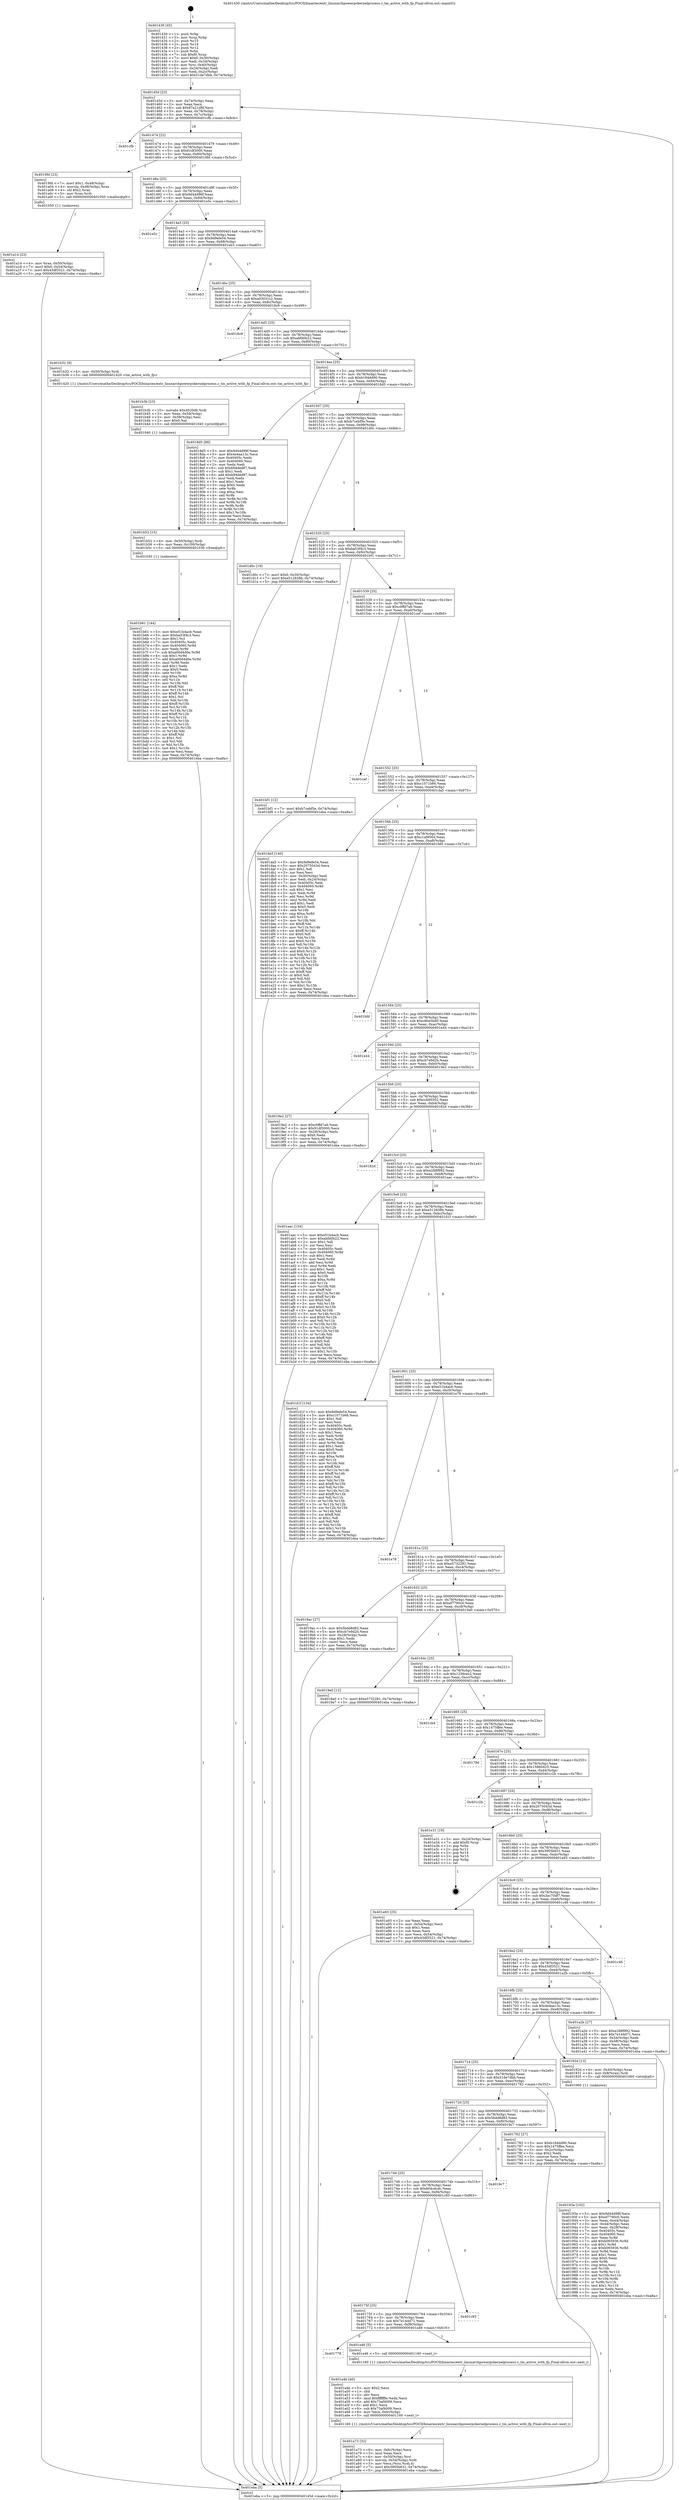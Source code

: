 digraph "0x401430" {
  label = "0x401430 (/mnt/c/Users/mathe/Desktop/tcc/POCII/binaries/extr_linuxarchpowerpckernelprocess.c_tm_active_with_fp_Final-ollvm.out::main(0))"
  labelloc = "t"
  node[shape=record]

  Entry [label="",width=0.3,height=0.3,shape=circle,fillcolor=black,style=filled]
  "0x40145d" [label="{
     0x40145d [23]\l
     | [instrs]\l
     &nbsp;&nbsp;0x40145d \<+3\>: mov -0x74(%rbp),%eax\l
     &nbsp;&nbsp;0x401460 \<+2\>: mov %eax,%ecx\l
     &nbsp;&nbsp;0x401462 \<+6\>: sub $0x87a21d8f,%ecx\l
     &nbsp;&nbsp;0x401468 \<+3\>: mov %eax,-0x78(%rbp)\l
     &nbsp;&nbsp;0x40146b \<+3\>: mov %ecx,-0x7c(%rbp)\l
     &nbsp;&nbsp;0x40146e \<+6\>: je 0000000000401cfb \<main+0x8cb\>\l
  }"]
  "0x401cfb" [label="{
     0x401cfb\l
  }", style=dashed]
  "0x401474" [label="{
     0x401474 [22]\l
     | [instrs]\l
     &nbsp;&nbsp;0x401474 \<+5\>: jmp 0000000000401479 \<main+0x49\>\l
     &nbsp;&nbsp;0x401479 \<+3\>: mov -0x78(%rbp),%eax\l
     &nbsp;&nbsp;0x40147c \<+5\>: sub $0x91df3000,%eax\l
     &nbsp;&nbsp;0x401481 \<+3\>: mov %eax,-0x80(%rbp)\l
     &nbsp;&nbsp;0x401484 \<+6\>: je 00000000004019fd \<main+0x5cd\>\l
  }"]
  Exit [label="",width=0.3,height=0.3,shape=circle,fillcolor=black,style=filled,peripheries=2]
  "0x4019fd" [label="{
     0x4019fd [23]\l
     | [instrs]\l
     &nbsp;&nbsp;0x4019fd \<+7\>: movl $0x1,-0x48(%rbp)\l
     &nbsp;&nbsp;0x401a04 \<+4\>: movslq -0x48(%rbp),%rax\l
     &nbsp;&nbsp;0x401a08 \<+4\>: shl $0x2,%rax\l
     &nbsp;&nbsp;0x401a0c \<+3\>: mov %rax,%rdi\l
     &nbsp;&nbsp;0x401a0f \<+5\>: call 0000000000401050 \<malloc@plt\>\l
     | [calls]\l
     &nbsp;&nbsp;0x401050 \{1\} (unknown)\l
  }"]
  "0x40148a" [label="{
     0x40148a [25]\l
     | [instrs]\l
     &nbsp;&nbsp;0x40148a \<+5\>: jmp 000000000040148f \<main+0x5f\>\l
     &nbsp;&nbsp;0x40148f \<+3\>: mov -0x78(%rbp),%eax\l
     &nbsp;&nbsp;0x401492 \<+5\>: sub $0x9d44d98f,%eax\l
     &nbsp;&nbsp;0x401497 \<+6\>: mov %eax,-0x84(%rbp)\l
     &nbsp;&nbsp;0x40149d \<+6\>: je 0000000000401e5c \<main+0xa2c\>\l
  }"]
  "0x401b61" [label="{
     0x401b61 [144]\l
     | [instrs]\l
     &nbsp;&nbsp;0x401b61 \<+5\>: mov $0xe51b4acb,%eax\l
     &nbsp;&nbsp;0x401b66 \<+5\>: mov $0xba53f4c3,%esi\l
     &nbsp;&nbsp;0x401b6b \<+2\>: mov $0x1,%cl\l
     &nbsp;&nbsp;0x401b6d \<+7\>: mov 0x40405c,%edx\l
     &nbsp;&nbsp;0x401b74 \<+8\>: mov 0x404060,%r8d\l
     &nbsp;&nbsp;0x401b7c \<+3\>: mov %edx,%r9d\l
     &nbsp;&nbsp;0x401b7f \<+7\>: sub $0xa00d4d0e,%r9d\l
     &nbsp;&nbsp;0x401b86 \<+4\>: sub $0x1,%r9d\l
     &nbsp;&nbsp;0x401b8a \<+7\>: add $0xa00d4d0e,%r9d\l
     &nbsp;&nbsp;0x401b91 \<+4\>: imul %r9d,%edx\l
     &nbsp;&nbsp;0x401b95 \<+3\>: and $0x1,%edx\l
     &nbsp;&nbsp;0x401b98 \<+3\>: cmp $0x0,%edx\l
     &nbsp;&nbsp;0x401b9b \<+4\>: sete %r10b\l
     &nbsp;&nbsp;0x401b9f \<+4\>: cmp $0xa,%r8d\l
     &nbsp;&nbsp;0x401ba3 \<+4\>: setl %r11b\l
     &nbsp;&nbsp;0x401ba7 \<+3\>: mov %r10b,%bl\l
     &nbsp;&nbsp;0x401baa \<+3\>: xor $0xff,%bl\l
     &nbsp;&nbsp;0x401bad \<+3\>: mov %r11b,%r14b\l
     &nbsp;&nbsp;0x401bb0 \<+4\>: xor $0xff,%r14b\l
     &nbsp;&nbsp;0x401bb4 \<+3\>: xor $0x1,%cl\l
     &nbsp;&nbsp;0x401bb7 \<+3\>: mov %bl,%r15b\l
     &nbsp;&nbsp;0x401bba \<+4\>: and $0xff,%r15b\l
     &nbsp;&nbsp;0x401bbe \<+3\>: and %cl,%r10b\l
     &nbsp;&nbsp;0x401bc1 \<+3\>: mov %r14b,%r12b\l
     &nbsp;&nbsp;0x401bc4 \<+4\>: and $0xff,%r12b\l
     &nbsp;&nbsp;0x401bc8 \<+3\>: and %cl,%r11b\l
     &nbsp;&nbsp;0x401bcb \<+3\>: or %r10b,%r15b\l
     &nbsp;&nbsp;0x401bce \<+3\>: or %r11b,%r12b\l
     &nbsp;&nbsp;0x401bd1 \<+3\>: xor %r12b,%r15b\l
     &nbsp;&nbsp;0x401bd4 \<+3\>: or %r14b,%bl\l
     &nbsp;&nbsp;0x401bd7 \<+3\>: xor $0xff,%bl\l
     &nbsp;&nbsp;0x401bda \<+3\>: or $0x1,%cl\l
     &nbsp;&nbsp;0x401bdd \<+2\>: and %cl,%bl\l
     &nbsp;&nbsp;0x401bdf \<+3\>: or %bl,%r15b\l
     &nbsp;&nbsp;0x401be2 \<+4\>: test $0x1,%r15b\l
     &nbsp;&nbsp;0x401be6 \<+3\>: cmovne %esi,%eax\l
     &nbsp;&nbsp;0x401be9 \<+3\>: mov %eax,-0x74(%rbp)\l
     &nbsp;&nbsp;0x401bec \<+5\>: jmp 0000000000401eba \<main+0xa8a\>\l
  }"]
  "0x401e5c" [label="{
     0x401e5c\l
  }", style=dashed]
  "0x4014a3" [label="{
     0x4014a3 [25]\l
     | [instrs]\l
     &nbsp;&nbsp;0x4014a3 \<+5\>: jmp 00000000004014a8 \<main+0x78\>\l
     &nbsp;&nbsp;0x4014a8 \<+3\>: mov -0x78(%rbp),%eax\l
     &nbsp;&nbsp;0x4014ab \<+5\>: sub $0x9d9efe54,%eax\l
     &nbsp;&nbsp;0x4014b0 \<+6\>: mov %eax,-0x88(%rbp)\l
     &nbsp;&nbsp;0x4014b6 \<+6\>: je 0000000000401eb3 \<main+0xa83\>\l
  }"]
  "0x401b52" [label="{
     0x401b52 [15]\l
     | [instrs]\l
     &nbsp;&nbsp;0x401b52 \<+4\>: mov -0x50(%rbp),%rdi\l
     &nbsp;&nbsp;0x401b56 \<+6\>: mov %eax,-0x100(%rbp)\l
     &nbsp;&nbsp;0x401b5c \<+5\>: call 0000000000401030 \<free@plt\>\l
     | [calls]\l
     &nbsp;&nbsp;0x401030 \{1\} (unknown)\l
  }"]
  "0x401eb3" [label="{
     0x401eb3\l
  }", style=dashed]
  "0x4014bc" [label="{
     0x4014bc [25]\l
     | [instrs]\l
     &nbsp;&nbsp;0x4014bc \<+5\>: jmp 00000000004014c1 \<main+0x91\>\l
     &nbsp;&nbsp;0x4014c1 \<+3\>: mov -0x78(%rbp),%eax\l
     &nbsp;&nbsp;0x4014c4 \<+5\>: sub $0xa03031c2,%eax\l
     &nbsp;&nbsp;0x4014c9 \<+6\>: mov %eax,-0x8c(%rbp)\l
     &nbsp;&nbsp;0x4014cf \<+6\>: je 00000000004018c9 \<main+0x499\>\l
  }"]
  "0x401b3b" [label="{
     0x401b3b [23]\l
     | [instrs]\l
     &nbsp;&nbsp;0x401b3b \<+10\>: movabs $0x4020d6,%rdi\l
     &nbsp;&nbsp;0x401b45 \<+3\>: mov %eax,-0x58(%rbp)\l
     &nbsp;&nbsp;0x401b48 \<+3\>: mov -0x58(%rbp),%esi\l
     &nbsp;&nbsp;0x401b4b \<+2\>: mov $0x0,%al\l
     &nbsp;&nbsp;0x401b4d \<+5\>: call 0000000000401040 \<printf@plt\>\l
     | [calls]\l
     &nbsp;&nbsp;0x401040 \{1\} (unknown)\l
  }"]
  "0x4018c9" [label="{
     0x4018c9\l
  }", style=dashed]
  "0x4014d5" [label="{
     0x4014d5 [25]\l
     | [instrs]\l
     &nbsp;&nbsp;0x4014d5 \<+5\>: jmp 00000000004014da \<main+0xaa\>\l
     &nbsp;&nbsp;0x4014da \<+3\>: mov -0x78(%rbp),%eax\l
     &nbsp;&nbsp;0x4014dd \<+5\>: sub $0xabfd0b22,%eax\l
     &nbsp;&nbsp;0x4014e2 \<+6\>: mov %eax,-0x90(%rbp)\l
     &nbsp;&nbsp;0x4014e8 \<+6\>: je 0000000000401b32 \<main+0x702\>\l
  }"]
  "0x401a73" [label="{
     0x401a73 [32]\l
     | [instrs]\l
     &nbsp;&nbsp;0x401a73 \<+6\>: mov -0xfc(%rbp),%ecx\l
     &nbsp;&nbsp;0x401a79 \<+3\>: imul %eax,%ecx\l
     &nbsp;&nbsp;0x401a7c \<+4\>: mov -0x50(%rbp),%rsi\l
     &nbsp;&nbsp;0x401a80 \<+4\>: movslq -0x54(%rbp),%rdi\l
     &nbsp;&nbsp;0x401a84 \<+3\>: mov %ecx,(%rsi,%rdi,4)\l
     &nbsp;&nbsp;0x401a87 \<+7\>: movl $0x3905b631,-0x74(%rbp)\l
     &nbsp;&nbsp;0x401a8e \<+5\>: jmp 0000000000401eba \<main+0xa8a\>\l
  }"]
  "0x401b32" [label="{
     0x401b32 [9]\l
     | [instrs]\l
     &nbsp;&nbsp;0x401b32 \<+4\>: mov -0x50(%rbp),%rdi\l
     &nbsp;&nbsp;0x401b36 \<+5\>: call 0000000000401420 \<tm_active_with_fp\>\l
     | [calls]\l
     &nbsp;&nbsp;0x401420 \{1\} (/mnt/c/Users/mathe/Desktop/tcc/POCII/binaries/extr_linuxarchpowerpckernelprocess.c_tm_active_with_fp_Final-ollvm.out::tm_active_with_fp)\l
  }"]
  "0x4014ee" [label="{
     0x4014ee [25]\l
     | [instrs]\l
     &nbsp;&nbsp;0x4014ee \<+5\>: jmp 00000000004014f3 \<main+0xc3\>\l
     &nbsp;&nbsp;0x4014f3 \<+3\>: mov -0x78(%rbp),%eax\l
     &nbsp;&nbsp;0x4014f6 \<+5\>: sub $0xb184dd90,%eax\l
     &nbsp;&nbsp;0x4014fb \<+6\>: mov %eax,-0x94(%rbp)\l
     &nbsp;&nbsp;0x401501 \<+6\>: je 00000000004018d5 \<main+0x4a5\>\l
  }"]
  "0x401a4b" [label="{
     0x401a4b [40]\l
     | [instrs]\l
     &nbsp;&nbsp;0x401a4b \<+5\>: mov $0x2,%ecx\l
     &nbsp;&nbsp;0x401a50 \<+1\>: cltd\l
     &nbsp;&nbsp;0x401a51 \<+2\>: idiv %ecx\l
     &nbsp;&nbsp;0x401a53 \<+6\>: imul $0xfffffffe,%edx,%ecx\l
     &nbsp;&nbsp;0x401a59 \<+6\>: add $0x73af4009,%ecx\l
     &nbsp;&nbsp;0x401a5f \<+3\>: add $0x1,%ecx\l
     &nbsp;&nbsp;0x401a62 \<+6\>: sub $0x73af4009,%ecx\l
     &nbsp;&nbsp;0x401a68 \<+6\>: mov %ecx,-0xfc(%rbp)\l
     &nbsp;&nbsp;0x401a6e \<+5\>: call 0000000000401160 \<next_i\>\l
     | [calls]\l
     &nbsp;&nbsp;0x401160 \{1\} (/mnt/c/Users/mathe/Desktop/tcc/POCII/binaries/extr_linuxarchpowerpckernelprocess.c_tm_active_with_fp_Final-ollvm.out::next_i)\l
  }"]
  "0x4018d5" [label="{
     0x4018d5 [88]\l
     | [instrs]\l
     &nbsp;&nbsp;0x4018d5 \<+5\>: mov $0x9d44d98f,%eax\l
     &nbsp;&nbsp;0x4018da \<+5\>: mov $0x4e4aa13c,%ecx\l
     &nbsp;&nbsp;0x4018df \<+7\>: mov 0x40405c,%edx\l
     &nbsp;&nbsp;0x4018e6 \<+7\>: mov 0x404060,%esi\l
     &nbsp;&nbsp;0x4018ed \<+2\>: mov %edx,%edi\l
     &nbsp;&nbsp;0x4018ef \<+6\>: sub $0xb94ded87,%edi\l
     &nbsp;&nbsp;0x4018f5 \<+3\>: sub $0x1,%edi\l
     &nbsp;&nbsp;0x4018f8 \<+6\>: add $0xb94ded87,%edi\l
     &nbsp;&nbsp;0x4018fe \<+3\>: imul %edi,%edx\l
     &nbsp;&nbsp;0x401901 \<+3\>: and $0x1,%edx\l
     &nbsp;&nbsp;0x401904 \<+3\>: cmp $0x0,%edx\l
     &nbsp;&nbsp;0x401907 \<+4\>: sete %r8b\l
     &nbsp;&nbsp;0x40190b \<+3\>: cmp $0xa,%esi\l
     &nbsp;&nbsp;0x40190e \<+4\>: setl %r9b\l
     &nbsp;&nbsp;0x401912 \<+3\>: mov %r8b,%r10b\l
     &nbsp;&nbsp;0x401915 \<+3\>: and %r9b,%r10b\l
     &nbsp;&nbsp;0x401918 \<+3\>: xor %r9b,%r8b\l
     &nbsp;&nbsp;0x40191b \<+3\>: or %r8b,%r10b\l
     &nbsp;&nbsp;0x40191e \<+4\>: test $0x1,%r10b\l
     &nbsp;&nbsp;0x401922 \<+3\>: cmovne %ecx,%eax\l
     &nbsp;&nbsp;0x401925 \<+3\>: mov %eax,-0x74(%rbp)\l
     &nbsp;&nbsp;0x401928 \<+5\>: jmp 0000000000401eba \<main+0xa8a\>\l
  }"]
  "0x401507" [label="{
     0x401507 [25]\l
     | [instrs]\l
     &nbsp;&nbsp;0x401507 \<+5\>: jmp 000000000040150c \<main+0xdc\>\l
     &nbsp;&nbsp;0x40150c \<+3\>: mov -0x78(%rbp),%eax\l
     &nbsp;&nbsp;0x40150f \<+5\>: sub $0xb7cebf5e,%eax\l
     &nbsp;&nbsp;0x401514 \<+6\>: mov %eax,-0x98(%rbp)\l
     &nbsp;&nbsp;0x40151a \<+6\>: je 0000000000401d0c \<main+0x8dc\>\l
  }"]
  "0x401778" [label="{
     0x401778\l
  }", style=dashed]
  "0x401d0c" [label="{
     0x401d0c [19]\l
     | [instrs]\l
     &nbsp;&nbsp;0x401d0c \<+7\>: movl $0x0,-0x30(%rbp)\l
     &nbsp;&nbsp;0x401d13 \<+7\>: movl $0xe512838b,-0x74(%rbp)\l
     &nbsp;&nbsp;0x401d1a \<+5\>: jmp 0000000000401eba \<main+0xa8a\>\l
  }"]
  "0x401520" [label="{
     0x401520 [25]\l
     | [instrs]\l
     &nbsp;&nbsp;0x401520 \<+5\>: jmp 0000000000401525 \<main+0xf5\>\l
     &nbsp;&nbsp;0x401525 \<+3\>: mov -0x78(%rbp),%eax\l
     &nbsp;&nbsp;0x401528 \<+5\>: sub $0xba53f4c3,%eax\l
     &nbsp;&nbsp;0x40152d \<+6\>: mov %eax,-0x9c(%rbp)\l
     &nbsp;&nbsp;0x401533 \<+6\>: je 0000000000401bf1 \<main+0x7c1\>\l
  }"]
  "0x401a46" [label="{
     0x401a46 [5]\l
     | [instrs]\l
     &nbsp;&nbsp;0x401a46 \<+5\>: call 0000000000401160 \<next_i\>\l
     | [calls]\l
     &nbsp;&nbsp;0x401160 \{1\} (/mnt/c/Users/mathe/Desktop/tcc/POCII/binaries/extr_linuxarchpowerpckernelprocess.c_tm_active_with_fp_Final-ollvm.out::next_i)\l
  }"]
  "0x401bf1" [label="{
     0x401bf1 [12]\l
     | [instrs]\l
     &nbsp;&nbsp;0x401bf1 \<+7\>: movl $0xb7cebf5e,-0x74(%rbp)\l
     &nbsp;&nbsp;0x401bf8 \<+5\>: jmp 0000000000401eba \<main+0xa8a\>\l
  }"]
  "0x401539" [label="{
     0x401539 [25]\l
     | [instrs]\l
     &nbsp;&nbsp;0x401539 \<+5\>: jmp 000000000040153e \<main+0x10e\>\l
     &nbsp;&nbsp;0x40153e \<+3\>: mov -0x78(%rbp),%eax\l
     &nbsp;&nbsp;0x401541 \<+5\>: sub $0xc0ffd7a6,%eax\l
     &nbsp;&nbsp;0x401546 \<+6\>: mov %eax,-0xa0(%rbp)\l
     &nbsp;&nbsp;0x40154c \<+6\>: je 0000000000401cef \<main+0x8bf\>\l
  }"]
  "0x40175f" [label="{
     0x40175f [25]\l
     | [instrs]\l
     &nbsp;&nbsp;0x40175f \<+5\>: jmp 0000000000401764 \<main+0x334\>\l
     &nbsp;&nbsp;0x401764 \<+3\>: mov -0x78(%rbp),%eax\l
     &nbsp;&nbsp;0x401767 \<+5\>: sub $0x7e144d71,%eax\l
     &nbsp;&nbsp;0x40176c \<+6\>: mov %eax,-0xf8(%rbp)\l
     &nbsp;&nbsp;0x401772 \<+6\>: je 0000000000401a46 \<main+0x616\>\l
  }"]
  "0x401cef" [label="{
     0x401cef\l
  }", style=dashed]
  "0x401552" [label="{
     0x401552 [25]\l
     | [instrs]\l
     &nbsp;&nbsp;0x401552 \<+5\>: jmp 0000000000401557 \<main+0x127\>\l
     &nbsp;&nbsp;0x401557 \<+3\>: mov -0x78(%rbp),%eax\l
     &nbsp;&nbsp;0x40155a \<+5\>: sub $0xc1071b66,%eax\l
     &nbsp;&nbsp;0x40155f \<+6\>: mov %eax,-0xa4(%rbp)\l
     &nbsp;&nbsp;0x401565 \<+6\>: je 0000000000401da5 \<main+0x975\>\l
  }"]
  "0x401c93" [label="{
     0x401c93\l
  }", style=dashed]
  "0x401da5" [label="{
     0x401da5 [140]\l
     | [instrs]\l
     &nbsp;&nbsp;0x401da5 \<+5\>: mov $0x9d9efe54,%eax\l
     &nbsp;&nbsp;0x401daa \<+5\>: mov $0x2075043d,%ecx\l
     &nbsp;&nbsp;0x401daf \<+2\>: mov $0x1,%dl\l
     &nbsp;&nbsp;0x401db1 \<+2\>: xor %esi,%esi\l
     &nbsp;&nbsp;0x401db3 \<+3\>: mov -0x30(%rbp),%edi\l
     &nbsp;&nbsp;0x401db6 \<+3\>: mov %edi,-0x24(%rbp)\l
     &nbsp;&nbsp;0x401db9 \<+7\>: mov 0x40405c,%edi\l
     &nbsp;&nbsp;0x401dc0 \<+8\>: mov 0x404060,%r8d\l
     &nbsp;&nbsp;0x401dc8 \<+3\>: sub $0x1,%esi\l
     &nbsp;&nbsp;0x401dcb \<+3\>: mov %edi,%r9d\l
     &nbsp;&nbsp;0x401dce \<+3\>: add %esi,%r9d\l
     &nbsp;&nbsp;0x401dd1 \<+4\>: imul %r9d,%edi\l
     &nbsp;&nbsp;0x401dd5 \<+3\>: and $0x1,%edi\l
     &nbsp;&nbsp;0x401dd8 \<+3\>: cmp $0x0,%edi\l
     &nbsp;&nbsp;0x401ddb \<+4\>: sete %r10b\l
     &nbsp;&nbsp;0x401ddf \<+4\>: cmp $0xa,%r8d\l
     &nbsp;&nbsp;0x401de3 \<+4\>: setl %r11b\l
     &nbsp;&nbsp;0x401de7 \<+3\>: mov %r10b,%bl\l
     &nbsp;&nbsp;0x401dea \<+3\>: xor $0xff,%bl\l
     &nbsp;&nbsp;0x401ded \<+3\>: mov %r11b,%r14b\l
     &nbsp;&nbsp;0x401df0 \<+4\>: xor $0xff,%r14b\l
     &nbsp;&nbsp;0x401df4 \<+3\>: xor $0x0,%dl\l
     &nbsp;&nbsp;0x401df7 \<+3\>: mov %bl,%r15b\l
     &nbsp;&nbsp;0x401dfa \<+4\>: and $0x0,%r15b\l
     &nbsp;&nbsp;0x401dfe \<+3\>: and %dl,%r10b\l
     &nbsp;&nbsp;0x401e01 \<+3\>: mov %r14b,%r12b\l
     &nbsp;&nbsp;0x401e04 \<+4\>: and $0x0,%r12b\l
     &nbsp;&nbsp;0x401e08 \<+3\>: and %dl,%r11b\l
     &nbsp;&nbsp;0x401e0b \<+3\>: or %r10b,%r15b\l
     &nbsp;&nbsp;0x401e0e \<+3\>: or %r11b,%r12b\l
     &nbsp;&nbsp;0x401e11 \<+3\>: xor %r12b,%r15b\l
     &nbsp;&nbsp;0x401e14 \<+3\>: or %r14b,%bl\l
     &nbsp;&nbsp;0x401e17 \<+3\>: xor $0xff,%bl\l
     &nbsp;&nbsp;0x401e1a \<+3\>: or $0x0,%dl\l
     &nbsp;&nbsp;0x401e1d \<+2\>: and %dl,%bl\l
     &nbsp;&nbsp;0x401e1f \<+3\>: or %bl,%r15b\l
     &nbsp;&nbsp;0x401e22 \<+4\>: test $0x1,%r15b\l
     &nbsp;&nbsp;0x401e26 \<+3\>: cmovne %ecx,%eax\l
     &nbsp;&nbsp;0x401e29 \<+3\>: mov %eax,-0x74(%rbp)\l
     &nbsp;&nbsp;0x401e2c \<+5\>: jmp 0000000000401eba \<main+0xa8a\>\l
  }"]
  "0x40156b" [label="{
     0x40156b [25]\l
     | [instrs]\l
     &nbsp;&nbsp;0x40156b \<+5\>: jmp 0000000000401570 \<main+0x140\>\l
     &nbsp;&nbsp;0x401570 \<+3\>: mov -0x78(%rbp),%eax\l
     &nbsp;&nbsp;0x401573 \<+5\>: sub $0xc1af9564,%eax\l
     &nbsp;&nbsp;0x401578 \<+6\>: mov %eax,-0xa8(%rbp)\l
     &nbsp;&nbsp;0x40157e \<+6\>: je 0000000000401bfd \<main+0x7cd\>\l
  }"]
  "0x401746" [label="{
     0x401746 [25]\l
     | [instrs]\l
     &nbsp;&nbsp;0x401746 \<+5\>: jmp 000000000040174b \<main+0x31b\>\l
     &nbsp;&nbsp;0x40174b \<+3\>: mov -0x78(%rbp),%eax\l
     &nbsp;&nbsp;0x40174e \<+5\>: sub $0x604cdcdc,%eax\l
     &nbsp;&nbsp;0x401753 \<+6\>: mov %eax,-0xf4(%rbp)\l
     &nbsp;&nbsp;0x401759 \<+6\>: je 0000000000401c93 \<main+0x863\>\l
  }"]
  "0x401bfd" [label="{
     0x401bfd\l
  }", style=dashed]
  "0x401584" [label="{
     0x401584 [25]\l
     | [instrs]\l
     &nbsp;&nbsp;0x401584 \<+5\>: jmp 0000000000401589 \<main+0x159\>\l
     &nbsp;&nbsp;0x401589 \<+3\>: mov -0x78(%rbp),%eax\l
     &nbsp;&nbsp;0x40158c \<+5\>: sub $0xc6be5bd0,%eax\l
     &nbsp;&nbsp;0x401591 \<+6\>: mov %eax,-0xac(%rbp)\l
     &nbsp;&nbsp;0x401597 \<+6\>: je 0000000000401e44 \<main+0xa14\>\l
  }"]
  "0x4019c7" [label="{
     0x4019c7\l
  }", style=dashed]
  "0x401e44" [label="{
     0x401e44\l
  }", style=dashed]
  "0x40159d" [label="{
     0x40159d [25]\l
     | [instrs]\l
     &nbsp;&nbsp;0x40159d \<+5\>: jmp 00000000004015a2 \<main+0x172\>\l
     &nbsp;&nbsp;0x4015a2 \<+3\>: mov -0x78(%rbp),%eax\l
     &nbsp;&nbsp;0x4015a5 \<+5\>: sub $0xcb7e9d2b,%eax\l
     &nbsp;&nbsp;0x4015aa \<+6\>: mov %eax,-0xb0(%rbp)\l
     &nbsp;&nbsp;0x4015b0 \<+6\>: je 00000000004019e2 \<main+0x5b2\>\l
  }"]
  "0x401a14" [label="{
     0x401a14 [23]\l
     | [instrs]\l
     &nbsp;&nbsp;0x401a14 \<+4\>: mov %rax,-0x50(%rbp)\l
     &nbsp;&nbsp;0x401a18 \<+7\>: movl $0x0,-0x54(%rbp)\l
     &nbsp;&nbsp;0x401a1f \<+7\>: movl $0x43df3521,-0x74(%rbp)\l
     &nbsp;&nbsp;0x401a26 \<+5\>: jmp 0000000000401eba \<main+0xa8a\>\l
  }"]
  "0x4019e2" [label="{
     0x4019e2 [27]\l
     | [instrs]\l
     &nbsp;&nbsp;0x4019e2 \<+5\>: mov $0xc0ffd7a6,%eax\l
     &nbsp;&nbsp;0x4019e7 \<+5\>: mov $0x91df3000,%ecx\l
     &nbsp;&nbsp;0x4019ec \<+3\>: mov -0x28(%rbp),%edx\l
     &nbsp;&nbsp;0x4019ef \<+3\>: cmp $0x0,%edx\l
     &nbsp;&nbsp;0x4019f2 \<+3\>: cmove %ecx,%eax\l
     &nbsp;&nbsp;0x4019f5 \<+3\>: mov %eax,-0x74(%rbp)\l
     &nbsp;&nbsp;0x4019f8 \<+5\>: jmp 0000000000401eba \<main+0xa8a\>\l
  }"]
  "0x4015b6" [label="{
     0x4015b6 [25]\l
     | [instrs]\l
     &nbsp;&nbsp;0x4015b6 \<+5\>: jmp 00000000004015bb \<main+0x18b\>\l
     &nbsp;&nbsp;0x4015bb \<+3\>: mov -0x78(%rbp),%eax\l
     &nbsp;&nbsp;0x4015be \<+5\>: sub $0xccb95502,%eax\l
     &nbsp;&nbsp;0x4015c3 \<+6\>: mov %eax,-0xb4(%rbp)\l
     &nbsp;&nbsp;0x4015c9 \<+6\>: je 000000000040182d \<main+0x3fd\>\l
  }"]
  "0x40193a" [label="{
     0x40193a [102]\l
     | [instrs]\l
     &nbsp;&nbsp;0x40193a \<+5\>: mov $0x9d44d98f,%ecx\l
     &nbsp;&nbsp;0x40193f \<+5\>: mov $0xef7790c0,%edx\l
     &nbsp;&nbsp;0x401944 \<+3\>: mov %eax,-0x44(%rbp)\l
     &nbsp;&nbsp;0x401947 \<+3\>: mov -0x44(%rbp),%eax\l
     &nbsp;&nbsp;0x40194a \<+3\>: mov %eax,-0x28(%rbp)\l
     &nbsp;&nbsp;0x40194d \<+7\>: mov 0x40405c,%eax\l
     &nbsp;&nbsp;0x401954 \<+7\>: mov 0x404060,%esi\l
     &nbsp;&nbsp;0x40195b \<+3\>: mov %eax,%r8d\l
     &nbsp;&nbsp;0x40195e \<+7\>: add $0xb065936,%r8d\l
     &nbsp;&nbsp;0x401965 \<+4\>: sub $0x1,%r8d\l
     &nbsp;&nbsp;0x401969 \<+7\>: sub $0xb065936,%r8d\l
     &nbsp;&nbsp;0x401970 \<+4\>: imul %r8d,%eax\l
     &nbsp;&nbsp;0x401974 \<+3\>: and $0x1,%eax\l
     &nbsp;&nbsp;0x401977 \<+3\>: cmp $0x0,%eax\l
     &nbsp;&nbsp;0x40197a \<+4\>: sete %r9b\l
     &nbsp;&nbsp;0x40197e \<+3\>: cmp $0xa,%esi\l
     &nbsp;&nbsp;0x401981 \<+4\>: setl %r10b\l
     &nbsp;&nbsp;0x401985 \<+3\>: mov %r9b,%r11b\l
     &nbsp;&nbsp;0x401988 \<+3\>: and %r10b,%r11b\l
     &nbsp;&nbsp;0x40198b \<+3\>: xor %r10b,%r9b\l
     &nbsp;&nbsp;0x40198e \<+3\>: or %r9b,%r11b\l
     &nbsp;&nbsp;0x401991 \<+4\>: test $0x1,%r11b\l
     &nbsp;&nbsp;0x401995 \<+3\>: cmovne %edx,%ecx\l
     &nbsp;&nbsp;0x401998 \<+3\>: mov %ecx,-0x74(%rbp)\l
     &nbsp;&nbsp;0x40199b \<+5\>: jmp 0000000000401eba \<main+0xa8a\>\l
  }"]
  "0x40182d" [label="{
     0x40182d\l
  }", style=dashed]
  "0x4015cf" [label="{
     0x4015cf [25]\l
     | [instrs]\l
     &nbsp;&nbsp;0x4015cf \<+5\>: jmp 00000000004015d4 \<main+0x1a4\>\l
     &nbsp;&nbsp;0x4015d4 \<+3\>: mov -0x78(%rbp),%eax\l
     &nbsp;&nbsp;0x4015d7 \<+5\>: sub $0xe288f992,%eax\l
     &nbsp;&nbsp;0x4015dc \<+6\>: mov %eax,-0xb8(%rbp)\l
     &nbsp;&nbsp;0x4015e2 \<+6\>: je 0000000000401aac \<main+0x67c\>\l
  }"]
  "0x401430" [label="{
     0x401430 [45]\l
     | [instrs]\l
     &nbsp;&nbsp;0x401430 \<+1\>: push %rbp\l
     &nbsp;&nbsp;0x401431 \<+3\>: mov %rsp,%rbp\l
     &nbsp;&nbsp;0x401434 \<+2\>: push %r15\l
     &nbsp;&nbsp;0x401436 \<+2\>: push %r14\l
     &nbsp;&nbsp;0x401438 \<+2\>: push %r12\l
     &nbsp;&nbsp;0x40143a \<+1\>: push %rbx\l
     &nbsp;&nbsp;0x40143b \<+7\>: sub $0xf0,%rsp\l
     &nbsp;&nbsp;0x401442 \<+7\>: movl $0x0,-0x30(%rbp)\l
     &nbsp;&nbsp;0x401449 \<+3\>: mov %edi,-0x34(%rbp)\l
     &nbsp;&nbsp;0x40144c \<+4\>: mov %rsi,-0x40(%rbp)\l
     &nbsp;&nbsp;0x401450 \<+3\>: mov -0x34(%rbp),%edi\l
     &nbsp;&nbsp;0x401453 \<+3\>: mov %edi,-0x2c(%rbp)\l
     &nbsp;&nbsp;0x401456 \<+7\>: movl $0x51de7dbb,-0x74(%rbp)\l
  }"]
  "0x401aac" [label="{
     0x401aac [134]\l
     | [instrs]\l
     &nbsp;&nbsp;0x401aac \<+5\>: mov $0xe51b4acb,%eax\l
     &nbsp;&nbsp;0x401ab1 \<+5\>: mov $0xabfd0b22,%ecx\l
     &nbsp;&nbsp;0x401ab6 \<+2\>: mov $0x1,%dl\l
     &nbsp;&nbsp;0x401ab8 \<+2\>: xor %esi,%esi\l
     &nbsp;&nbsp;0x401aba \<+7\>: mov 0x40405c,%edi\l
     &nbsp;&nbsp;0x401ac1 \<+8\>: mov 0x404060,%r8d\l
     &nbsp;&nbsp;0x401ac9 \<+3\>: sub $0x1,%esi\l
     &nbsp;&nbsp;0x401acc \<+3\>: mov %edi,%r9d\l
     &nbsp;&nbsp;0x401acf \<+3\>: add %esi,%r9d\l
     &nbsp;&nbsp;0x401ad2 \<+4\>: imul %r9d,%edi\l
     &nbsp;&nbsp;0x401ad6 \<+3\>: and $0x1,%edi\l
     &nbsp;&nbsp;0x401ad9 \<+3\>: cmp $0x0,%edi\l
     &nbsp;&nbsp;0x401adc \<+4\>: sete %r10b\l
     &nbsp;&nbsp;0x401ae0 \<+4\>: cmp $0xa,%r8d\l
     &nbsp;&nbsp;0x401ae4 \<+4\>: setl %r11b\l
     &nbsp;&nbsp;0x401ae8 \<+3\>: mov %r10b,%bl\l
     &nbsp;&nbsp;0x401aeb \<+3\>: xor $0xff,%bl\l
     &nbsp;&nbsp;0x401aee \<+3\>: mov %r11b,%r14b\l
     &nbsp;&nbsp;0x401af1 \<+4\>: xor $0xff,%r14b\l
     &nbsp;&nbsp;0x401af5 \<+3\>: xor $0x0,%dl\l
     &nbsp;&nbsp;0x401af8 \<+3\>: mov %bl,%r15b\l
     &nbsp;&nbsp;0x401afb \<+4\>: and $0x0,%r15b\l
     &nbsp;&nbsp;0x401aff \<+3\>: and %dl,%r10b\l
     &nbsp;&nbsp;0x401b02 \<+3\>: mov %r14b,%r12b\l
     &nbsp;&nbsp;0x401b05 \<+4\>: and $0x0,%r12b\l
     &nbsp;&nbsp;0x401b09 \<+3\>: and %dl,%r11b\l
     &nbsp;&nbsp;0x401b0c \<+3\>: or %r10b,%r15b\l
     &nbsp;&nbsp;0x401b0f \<+3\>: or %r11b,%r12b\l
     &nbsp;&nbsp;0x401b12 \<+3\>: xor %r12b,%r15b\l
     &nbsp;&nbsp;0x401b15 \<+3\>: or %r14b,%bl\l
     &nbsp;&nbsp;0x401b18 \<+3\>: xor $0xff,%bl\l
     &nbsp;&nbsp;0x401b1b \<+3\>: or $0x0,%dl\l
     &nbsp;&nbsp;0x401b1e \<+2\>: and %dl,%bl\l
     &nbsp;&nbsp;0x401b20 \<+3\>: or %bl,%r15b\l
     &nbsp;&nbsp;0x401b23 \<+4\>: test $0x1,%r15b\l
     &nbsp;&nbsp;0x401b27 \<+3\>: cmovne %ecx,%eax\l
     &nbsp;&nbsp;0x401b2a \<+3\>: mov %eax,-0x74(%rbp)\l
     &nbsp;&nbsp;0x401b2d \<+5\>: jmp 0000000000401eba \<main+0xa8a\>\l
  }"]
  "0x4015e8" [label="{
     0x4015e8 [25]\l
     | [instrs]\l
     &nbsp;&nbsp;0x4015e8 \<+5\>: jmp 00000000004015ed \<main+0x1bd\>\l
     &nbsp;&nbsp;0x4015ed \<+3\>: mov -0x78(%rbp),%eax\l
     &nbsp;&nbsp;0x4015f0 \<+5\>: sub $0xe512838b,%eax\l
     &nbsp;&nbsp;0x4015f5 \<+6\>: mov %eax,-0xbc(%rbp)\l
     &nbsp;&nbsp;0x4015fb \<+6\>: je 0000000000401d1f \<main+0x8ef\>\l
  }"]
  "0x401eba" [label="{
     0x401eba [5]\l
     | [instrs]\l
     &nbsp;&nbsp;0x401eba \<+5\>: jmp 000000000040145d \<main+0x2d\>\l
  }"]
  "0x401d1f" [label="{
     0x401d1f [134]\l
     | [instrs]\l
     &nbsp;&nbsp;0x401d1f \<+5\>: mov $0x9d9efe54,%eax\l
     &nbsp;&nbsp;0x401d24 \<+5\>: mov $0xc1071b66,%ecx\l
     &nbsp;&nbsp;0x401d29 \<+2\>: mov $0x1,%dl\l
     &nbsp;&nbsp;0x401d2b \<+2\>: xor %esi,%esi\l
     &nbsp;&nbsp;0x401d2d \<+7\>: mov 0x40405c,%edi\l
     &nbsp;&nbsp;0x401d34 \<+8\>: mov 0x404060,%r8d\l
     &nbsp;&nbsp;0x401d3c \<+3\>: sub $0x1,%esi\l
     &nbsp;&nbsp;0x401d3f \<+3\>: mov %edi,%r9d\l
     &nbsp;&nbsp;0x401d42 \<+3\>: add %esi,%r9d\l
     &nbsp;&nbsp;0x401d45 \<+4\>: imul %r9d,%edi\l
     &nbsp;&nbsp;0x401d49 \<+3\>: and $0x1,%edi\l
     &nbsp;&nbsp;0x401d4c \<+3\>: cmp $0x0,%edi\l
     &nbsp;&nbsp;0x401d4f \<+4\>: sete %r10b\l
     &nbsp;&nbsp;0x401d53 \<+4\>: cmp $0xa,%r8d\l
     &nbsp;&nbsp;0x401d57 \<+4\>: setl %r11b\l
     &nbsp;&nbsp;0x401d5b \<+3\>: mov %r10b,%bl\l
     &nbsp;&nbsp;0x401d5e \<+3\>: xor $0xff,%bl\l
     &nbsp;&nbsp;0x401d61 \<+3\>: mov %r11b,%r14b\l
     &nbsp;&nbsp;0x401d64 \<+4\>: xor $0xff,%r14b\l
     &nbsp;&nbsp;0x401d68 \<+3\>: xor $0x1,%dl\l
     &nbsp;&nbsp;0x401d6b \<+3\>: mov %bl,%r15b\l
     &nbsp;&nbsp;0x401d6e \<+4\>: and $0xff,%r15b\l
     &nbsp;&nbsp;0x401d72 \<+3\>: and %dl,%r10b\l
     &nbsp;&nbsp;0x401d75 \<+3\>: mov %r14b,%r12b\l
     &nbsp;&nbsp;0x401d78 \<+4\>: and $0xff,%r12b\l
     &nbsp;&nbsp;0x401d7c \<+3\>: and %dl,%r11b\l
     &nbsp;&nbsp;0x401d7f \<+3\>: or %r10b,%r15b\l
     &nbsp;&nbsp;0x401d82 \<+3\>: or %r11b,%r12b\l
     &nbsp;&nbsp;0x401d85 \<+3\>: xor %r12b,%r15b\l
     &nbsp;&nbsp;0x401d88 \<+3\>: or %r14b,%bl\l
     &nbsp;&nbsp;0x401d8b \<+3\>: xor $0xff,%bl\l
     &nbsp;&nbsp;0x401d8e \<+3\>: or $0x1,%dl\l
     &nbsp;&nbsp;0x401d91 \<+2\>: and %dl,%bl\l
     &nbsp;&nbsp;0x401d93 \<+3\>: or %bl,%r15b\l
     &nbsp;&nbsp;0x401d96 \<+4\>: test $0x1,%r15b\l
     &nbsp;&nbsp;0x401d9a \<+3\>: cmovne %ecx,%eax\l
     &nbsp;&nbsp;0x401d9d \<+3\>: mov %eax,-0x74(%rbp)\l
     &nbsp;&nbsp;0x401da0 \<+5\>: jmp 0000000000401eba \<main+0xa8a\>\l
  }"]
  "0x401601" [label="{
     0x401601 [25]\l
     | [instrs]\l
     &nbsp;&nbsp;0x401601 \<+5\>: jmp 0000000000401606 \<main+0x1d6\>\l
     &nbsp;&nbsp;0x401606 \<+3\>: mov -0x78(%rbp),%eax\l
     &nbsp;&nbsp;0x401609 \<+5\>: sub $0xe51b4acb,%eax\l
     &nbsp;&nbsp;0x40160e \<+6\>: mov %eax,-0xc0(%rbp)\l
     &nbsp;&nbsp;0x401614 \<+6\>: je 0000000000401e78 \<main+0xa48\>\l
  }"]
  "0x40172d" [label="{
     0x40172d [25]\l
     | [instrs]\l
     &nbsp;&nbsp;0x40172d \<+5\>: jmp 0000000000401732 \<main+0x302\>\l
     &nbsp;&nbsp;0x401732 \<+3\>: mov -0x78(%rbp),%eax\l
     &nbsp;&nbsp;0x401735 \<+5\>: sub $0x5bdd8d83,%eax\l
     &nbsp;&nbsp;0x40173a \<+6\>: mov %eax,-0xf0(%rbp)\l
     &nbsp;&nbsp;0x401740 \<+6\>: je 00000000004019c7 \<main+0x597\>\l
  }"]
  "0x401e78" [label="{
     0x401e78\l
  }", style=dashed]
  "0x40161a" [label="{
     0x40161a [25]\l
     | [instrs]\l
     &nbsp;&nbsp;0x40161a \<+5\>: jmp 000000000040161f \<main+0x1ef\>\l
     &nbsp;&nbsp;0x40161f \<+3\>: mov -0x78(%rbp),%eax\l
     &nbsp;&nbsp;0x401622 \<+5\>: sub $0xe5732281,%eax\l
     &nbsp;&nbsp;0x401627 \<+6\>: mov %eax,-0xc4(%rbp)\l
     &nbsp;&nbsp;0x40162d \<+6\>: je 00000000004019ac \<main+0x57c\>\l
  }"]
  "0x401782" [label="{
     0x401782 [27]\l
     | [instrs]\l
     &nbsp;&nbsp;0x401782 \<+5\>: mov $0xb184dd90,%eax\l
     &nbsp;&nbsp;0x401787 \<+5\>: mov $0x1475ffee,%ecx\l
     &nbsp;&nbsp;0x40178c \<+3\>: mov -0x2c(%rbp),%edx\l
     &nbsp;&nbsp;0x40178f \<+3\>: cmp $0x2,%edx\l
     &nbsp;&nbsp;0x401792 \<+3\>: cmovne %ecx,%eax\l
     &nbsp;&nbsp;0x401795 \<+3\>: mov %eax,-0x74(%rbp)\l
     &nbsp;&nbsp;0x401798 \<+5\>: jmp 0000000000401eba \<main+0xa8a\>\l
  }"]
  "0x4019ac" [label="{
     0x4019ac [27]\l
     | [instrs]\l
     &nbsp;&nbsp;0x4019ac \<+5\>: mov $0x5bdd8d83,%eax\l
     &nbsp;&nbsp;0x4019b1 \<+5\>: mov $0xcb7e9d2b,%ecx\l
     &nbsp;&nbsp;0x4019b6 \<+3\>: mov -0x28(%rbp),%edx\l
     &nbsp;&nbsp;0x4019b9 \<+3\>: cmp $0x1,%edx\l
     &nbsp;&nbsp;0x4019bc \<+3\>: cmovl %ecx,%eax\l
     &nbsp;&nbsp;0x4019bf \<+3\>: mov %eax,-0x74(%rbp)\l
     &nbsp;&nbsp;0x4019c2 \<+5\>: jmp 0000000000401eba \<main+0xa8a\>\l
  }"]
  "0x401633" [label="{
     0x401633 [25]\l
     | [instrs]\l
     &nbsp;&nbsp;0x401633 \<+5\>: jmp 0000000000401638 \<main+0x208\>\l
     &nbsp;&nbsp;0x401638 \<+3\>: mov -0x78(%rbp),%eax\l
     &nbsp;&nbsp;0x40163b \<+5\>: sub $0xef7790c0,%eax\l
     &nbsp;&nbsp;0x401640 \<+6\>: mov %eax,-0xc8(%rbp)\l
     &nbsp;&nbsp;0x401646 \<+6\>: je 00000000004019a0 \<main+0x570\>\l
  }"]
  "0x401714" [label="{
     0x401714 [25]\l
     | [instrs]\l
     &nbsp;&nbsp;0x401714 \<+5\>: jmp 0000000000401719 \<main+0x2e9\>\l
     &nbsp;&nbsp;0x401719 \<+3\>: mov -0x78(%rbp),%eax\l
     &nbsp;&nbsp;0x40171c \<+5\>: sub $0x51de7dbb,%eax\l
     &nbsp;&nbsp;0x401721 \<+6\>: mov %eax,-0xec(%rbp)\l
     &nbsp;&nbsp;0x401727 \<+6\>: je 0000000000401782 \<main+0x352\>\l
  }"]
  "0x4019a0" [label="{
     0x4019a0 [12]\l
     | [instrs]\l
     &nbsp;&nbsp;0x4019a0 \<+7\>: movl $0xe5732281,-0x74(%rbp)\l
     &nbsp;&nbsp;0x4019a7 \<+5\>: jmp 0000000000401eba \<main+0xa8a\>\l
  }"]
  "0x40164c" [label="{
     0x40164c [25]\l
     | [instrs]\l
     &nbsp;&nbsp;0x40164c \<+5\>: jmp 0000000000401651 \<main+0x221\>\l
     &nbsp;&nbsp;0x401651 \<+3\>: mov -0x78(%rbp),%eax\l
     &nbsp;&nbsp;0x401654 \<+5\>: sub $0x1236cec2,%eax\l
     &nbsp;&nbsp;0x401659 \<+6\>: mov %eax,-0xcc(%rbp)\l
     &nbsp;&nbsp;0x40165f \<+6\>: je 0000000000401cb4 \<main+0x884\>\l
  }"]
  "0x40192d" [label="{
     0x40192d [13]\l
     | [instrs]\l
     &nbsp;&nbsp;0x40192d \<+4\>: mov -0x40(%rbp),%rax\l
     &nbsp;&nbsp;0x401931 \<+4\>: mov 0x8(%rax),%rdi\l
     &nbsp;&nbsp;0x401935 \<+5\>: call 0000000000401060 \<atoi@plt\>\l
     | [calls]\l
     &nbsp;&nbsp;0x401060 \{1\} (unknown)\l
  }"]
  "0x401cb4" [label="{
     0x401cb4\l
  }", style=dashed]
  "0x401665" [label="{
     0x401665 [25]\l
     | [instrs]\l
     &nbsp;&nbsp;0x401665 \<+5\>: jmp 000000000040166a \<main+0x23a\>\l
     &nbsp;&nbsp;0x40166a \<+3\>: mov -0x78(%rbp),%eax\l
     &nbsp;&nbsp;0x40166d \<+5\>: sub $0x1475ffee,%eax\l
     &nbsp;&nbsp;0x401672 \<+6\>: mov %eax,-0xd0(%rbp)\l
     &nbsp;&nbsp;0x401678 \<+6\>: je 000000000040179d \<main+0x36d\>\l
  }"]
  "0x4016fb" [label="{
     0x4016fb [25]\l
     | [instrs]\l
     &nbsp;&nbsp;0x4016fb \<+5\>: jmp 0000000000401700 \<main+0x2d0\>\l
     &nbsp;&nbsp;0x401700 \<+3\>: mov -0x78(%rbp),%eax\l
     &nbsp;&nbsp;0x401703 \<+5\>: sub $0x4e4aa13c,%eax\l
     &nbsp;&nbsp;0x401708 \<+6\>: mov %eax,-0xe8(%rbp)\l
     &nbsp;&nbsp;0x40170e \<+6\>: je 000000000040192d \<main+0x4fd\>\l
  }"]
  "0x40179d" [label="{
     0x40179d\l
  }", style=dashed]
  "0x40167e" [label="{
     0x40167e [25]\l
     | [instrs]\l
     &nbsp;&nbsp;0x40167e \<+5\>: jmp 0000000000401683 \<main+0x253\>\l
     &nbsp;&nbsp;0x401683 \<+3\>: mov -0x78(%rbp),%eax\l
     &nbsp;&nbsp;0x401686 \<+5\>: sub $0x15860425,%eax\l
     &nbsp;&nbsp;0x40168b \<+6\>: mov %eax,-0xd4(%rbp)\l
     &nbsp;&nbsp;0x401691 \<+6\>: je 0000000000401c2b \<main+0x7fb\>\l
  }"]
  "0x401a2b" [label="{
     0x401a2b [27]\l
     | [instrs]\l
     &nbsp;&nbsp;0x401a2b \<+5\>: mov $0xe288f992,%eax\l
     &nbsp;&nbsp;0x401a30 \<+5\>: mov $0x7e144d71,%ecx\l
     &nbsp;&nbsp;0x401a35 \<+3\>: mov -0x54(%rbp),%edx\l
     &nbsp;&nbsp;0x401a38 \<+3\>: cmp -0x48(%rbp),%edx\l
     &nbsp;&nbsp;0x401a3b \<+3\>: cmovl %ecx,%eax\l
     &nbsp;&nbsp;0x401a3e \<+3\>: mov %eax,-0x74(%rbp)\l
     &nbsp;&nbsp;0x401a41 \<+5\>: jmp 0000000000401eba \<main+0xa8a\>\l
  }"]
  "0x401c2b" [label="{
     0x401c2b\l
  }", style=dashed]
  "0x401697" [label="{
     0x401697 [25]\l
     | [instrs]\l
     &nbsp;&nbsp;0x401697 \<+5\>: jmp 000000000040169c \<main+0x26c\>\l
     &nbsp;&nbsp;0x40169c \<+3\>: mov -0x78(%rbp),%eax\l
     &nbsp;&nbsp;0x40169f \<+5\>: sub $0x2075043d,%eax\l
     &nbsp;&nbsp;0x4016a4 \<+6\>: mov %eax,-0xd8(%rbp)\l
     &nbsp;&nbsp;0x4016aa \<+6\>: je 0000000000401e31 \<main+0xa01\>\l
  }"]
  "0x4016e2" [label="{
     0x4016e2 [25]\l
     | [instrs]\l
     &nbsp;&nbsp;0x4016e2 \<+5\>: jmp 00000000004016e7 \<main+0x2b7\>\l
     &nbsp;&nbsp;0x4016e7 \<+3\>: mov -0x78(%rbp),%eax\l
     &nbsp;&nbsp;0x4016ea \<+5\>: sub $0x43df3521,%eax\l
     &nbsp;&nbsp;0x4016ef \<+6\>: mov %eax,-0xe4(%rbp)\l
     &nbsp;&nbsp;0x4016f5 \<+6\>: je 0000000000401a2b \<main+0x5fb\>\l
  }"]
  "0x401e31" [label="{
     0x401e31 [19]\l
     | [instrs]\l
     &nbsp;&nbsp;0x401e31 \<+3\>: mov -0x24(%rbp),%eax\l
     &nbsp;&nbsp;0x401e34 \<+7\>: add $0xf0,%rsp\l
     &nbsp;&nbsp;0x401e3b \<+1\>: pop %rbx\l
     &nbsp;&nbsp;0x401e3c \<+2\>: pop %r12\l
     &nbsp;&nbsp;0x401e3e \<+2\>: pop %r14\l
     &nbsp;&nbsp;0x401e40 \<+2\>: pop %r15\l
     &nbsp;&nbsp;0x401e42 \<+1\>: pop %rbp\l
     &nbsp;&nbsp;0x401e43 \<+1\>: ret\l
  }"]
  "0x4016b0" [label="{
     0x4016b0 [25]\l
     | [instrs]\l
     &nbsp;&nbsp;0x4016b0 \<+5\>: jmp 00000000004016b5 \<main+0x285\>\l
     &nbsp;&nbsp;0x4016b5 \<+3\>: mov -0x78(%rbp),%eax\l
     &nbsp;&nbsp;0x4016b8 \<+5\>: sub $0x3905b631,%eax\l
     &nbsp;&nbsp;0x4016bd \<+6\>: mov %eax,-0xdc(%rbp)\l
     &nbsp;&nbsp;0x4016c3 \<+6\>: je 0000000000401a93 \<main+0x663\>\l
  }"]
  "0x401c46" [label="{
     0x401c46\l
  }", style=dashed]
  "0x401a93" [label="{
     0x401a93 [25]\l
     | [instrs]\l
     &nbsp;&nbsp;0x401a93 \<+2\>: xor %eax,%eax\l
     &nbsp;&nbsp;0x401a95 \<+3\>: mov -0x54(%rbp),%ecx\l
     &nbsp;&nbsp;0x401a98 \<+3\>: sub $0x1,%eax\l
     &nbsp;&nbsp;0x401a9b \<+2\>: sub %eax,%ecx\l
     &nbsp;&nbsp;0x401a9d \<+3\>: mov %ecx,-0x54(%rbp)\l
     &nbsp;&nbsp;0x401aa0 \<+7\>: movl $0x43df3521,-0x74(%rbp)\l
     &nbsp;&nbsp;0x401aa7 \<+5\>: jmp 0000000000401eba \<main+0xa8a\>\l
  }"]
  "0x4016c9" [label="{
     0x4016c9 [25]\l
     | [instrs]\l
     &nbsp;&nbsp;0x4016c9 \<+5\>: jmp 00000000004016ce \<main+0x29e\>\l
     &nbsp;&nbsp;0x4016ce \<+3\>: mov -0x78(%rbp),%eax\l
     &nbsp;&nbsp;0x4016d1 \<+5\>: sub $0x3ac70df7,%eax\l
     &nbsp;&nbsp;0x4016d6 \<+6\>: mov %eax,-0xe0(%rbp)\l
     &nbsp;&nbsp;0x4016dc \<+6\>: je 0000000000401c46 \<main+0x816\>\l
  }"]
  Entry -> "0x401430" [label=" 1"]
  "0x40145d" -> "0x401cfb" [label=" 0"]
  "0x40145d" -> "0x401474" [label=" 18"]
  "0x401e31" -> Exit [label=" 1"]
  "0x401474" -> "0x4019fd" [label=" 1"]
  "0x401474" -> "0x40148a" [label=" 17"]
  "0x401da5" -> "0x401eba" [label=" 1"]
  "0x40148a" -> "0x401e5c" [label=" 0"]
  "0x40148a" -> "0x4014a3" [label=" 17"]
  "0x401d1f" -> "0x401eba" [label=" 1"]
  "0x4014a3" -> "0x401eb3" [label=" 0"]
  "0x4014a3" -> "0x4014bc" [label=" 17"]
  "0x401d0c" -> "0x401eba" [label=" 1"]
  "0x4014bc" -> "0x4018c9" [label=" 0"]
  "0x4014bc" -> "0x4014d5" [label=" 17"]
  "0x401bf1" -> "0x401eba" [label=" 1"]
  "0x4014d5" -> "0x401b32" [label=" 1"]
  "0x4014d5" -> "0x4014ee" [label=" 16"]
  "0x401b61" -> "0x401eba" [label=" 1"]
  "0x4014ee" -> "0x4018d5" [label=" 1"]
  "0x4014ee" -> "0x401507" [label=" 15"]
  "0x401b52" -> "0x401b61" [label=" 1"]
  "0x401507" -> "0x401d0c" [label=" 1"]
  "0x401507" -> "0x401520" [label=" 14"]
  "0x401b3b" -> "0x401b52" [label=" 1"]
  "0x401520" -> "0x401bf1" [label=" 1"]
  "0x401520" -> "0x401539" [label=" 13"]
  "0x401b32" -> "0x401b3b" [label=" 1"]
  "0x401539" -> "0x401cef" [label=" 0"]
  "0x401539" -> "0x401552" [label=" 13"]
  "0x401a93" -> "0x401eba" [label=" 1"]
  "0x401552" -> "0x401da5" [label=" 1"]
  "0x401552" -> "0x40156b" [label=" 12"]
  "0x401a73" -> "0x401eba" [label=" 1"]
  "0x40156b" -> "0x401bfd" [label=" 0"]
  "0x40156b" -> "0x401584" [label=" 12"]
  "0x401a46" -> "0x401a4b" [label=" 1"]
  "0x401584" -> "0x401e44" [label=" 0"]
  "0x401584" -> "0x40159d" [label=" 12"]
  "0x40175f" -> "0x401778" [label=" 0"]
  "0x40159d" -> "0x4019e2" [label=" 1"]
  "0x40159d" -> "0x4015b6" [label=" 11"]
  "0x401aac" -> "0x401eba" [label=" 1"]
  "0x4015b6" -> "0x40182d" [label=" 0"]
  "0x4015b6" -> "0x4015cf" [label=" 11"]
  "0x401746" -> "0x40175f" [label=" 1"]
  "0x4015cf" -> "0x401aac" [label=" 1"]
  "0x4015cf" -> "0x4015e8" [label=" 10"]
  "0x401746" -> "0x401c93" [label=" 0"]
  "0x4015e8" -> "0x401d1f" [label=" 1"]
  "0x4015e8" -> "0x401601" [label=" 9"]
  "0x401a4b" -> "0x401a73" [label=" 1"]
  "0x401601" -> "0x401e78" [label=" 0"]
  "0x401601" -> "0x40161a" [label=" 9"]
  "0x40172d" -> "0x401746" [label=" 1"]
  "0x40161a" -> "0x4019ac" [label=" 1"]
  "0x40161a" -> "0x401633" [label=" 8"]
  "0x40172d" -> "0x4019c7" [label=" 0"]
  "0x401633" -> "0x4019a0" [label=" 1"]
  "0x401633" -> "0x40164c" [label=" 7"]
  "0x401a2b" -> "0x401eba" [label=" 2"]
  "0x40164c" -> "0x401cb4" [label=" 0"]
  "0x40164c" -> "0x401665" [label=" 7"]
  "0x401a14" -> "0x401eba" [label=" 1"]
  "0x401665" -> "0x40179d" [label=" 0"]
  "0x401665" -> "0x40167e" [label=" 7"]
  "0x4019e2" -> "0x401eba" [label=" 1"]
  "0x40167e" -> "0x401c2b" [label=" 0"]
  "0x40167e" -> "0x401697" [label=" 7"]
  "0x4019ac" -> "0x401eba" [label=" 1"]
  "0x401697" -> "0x401e31" [label=" 1"]
  "0x401697" -> "0x4016b0" [label=" 6"]
  "0x40193a" -> "0x401eba" [label=" 1"]
  "0x4016b0" -> "0x401a93" [label=" 1"]
  "0x4016b0" -> "0x4016c9" [label=" 5"]
  "0x40192d" -> "0x40193a" [label=" 1"]
  "0x4016c9" -> "0x401c46" [label=" 0"]
  "0x4016c9" -> "0x4016e2" [label=" 5"]
  "0x4019a0" -> "0x401eba" [label=" 1"]
  "0x4016e2" -> "0x401a2b" [label=" 2"]
  "0x4016e2" -> "0x4016fb" [label=" 3"]
  "0x4019fd" -> "0x401a14" [label=" 1"]
  "0x4016fb" -> "0x40192d" [label=" 1"]
  "0x4016fb" -> "0x401714" [label=" 2"]
  "0x40175f" -> "0x401a46" [label=" 1"]
  "0x401714" -> "0x401782" [label=" 1"]
  "0x401714" -> "0x40172d" [label=" 1"]
  "0x401782" -> "0x401eba" [label=" 1"]
  "0x401430" -> "0x40145d" [label=" 1"]
  "0x401eba" -> "0x40145d" [label=" 17"]
  "0x4018d5" -> "0x401eba" [label=" 1"]
}
